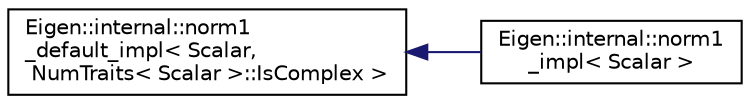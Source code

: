 digraph "Graphical Class Hierarchy"
{
  edge [fontname="Helvetica",fontsize="10",labelfontname="Helvetica",labelfontsize="10"];
  node [fontname="Helvetica",fontsize="10",shape=record];
  rankdir="LR";
  Node1 [label="Eigen::internal::norm1\l_default_impl\< Scalar,\l NumTraits\< Scalar \>::IsComplex \>",height=0.2,width=0.4,color="black", fillcolor="white", style="filled",URL="$struct_eigen_1_1internal_1_1norm1__default__impl.html"];
  Node1 -> Node2 [dir="back",color="midnightblue",fontsize="10",style="solid",fontname="Helvetica"];
  Node2 [label="Eigen::internal::norm1\l_impl\< Scalar \>",height=0.2,width=0.4,color="black", fillcolor="white", style="filled",URL="$struct_eigen_1_1internal_1_1norm1__impl.html"];
}
